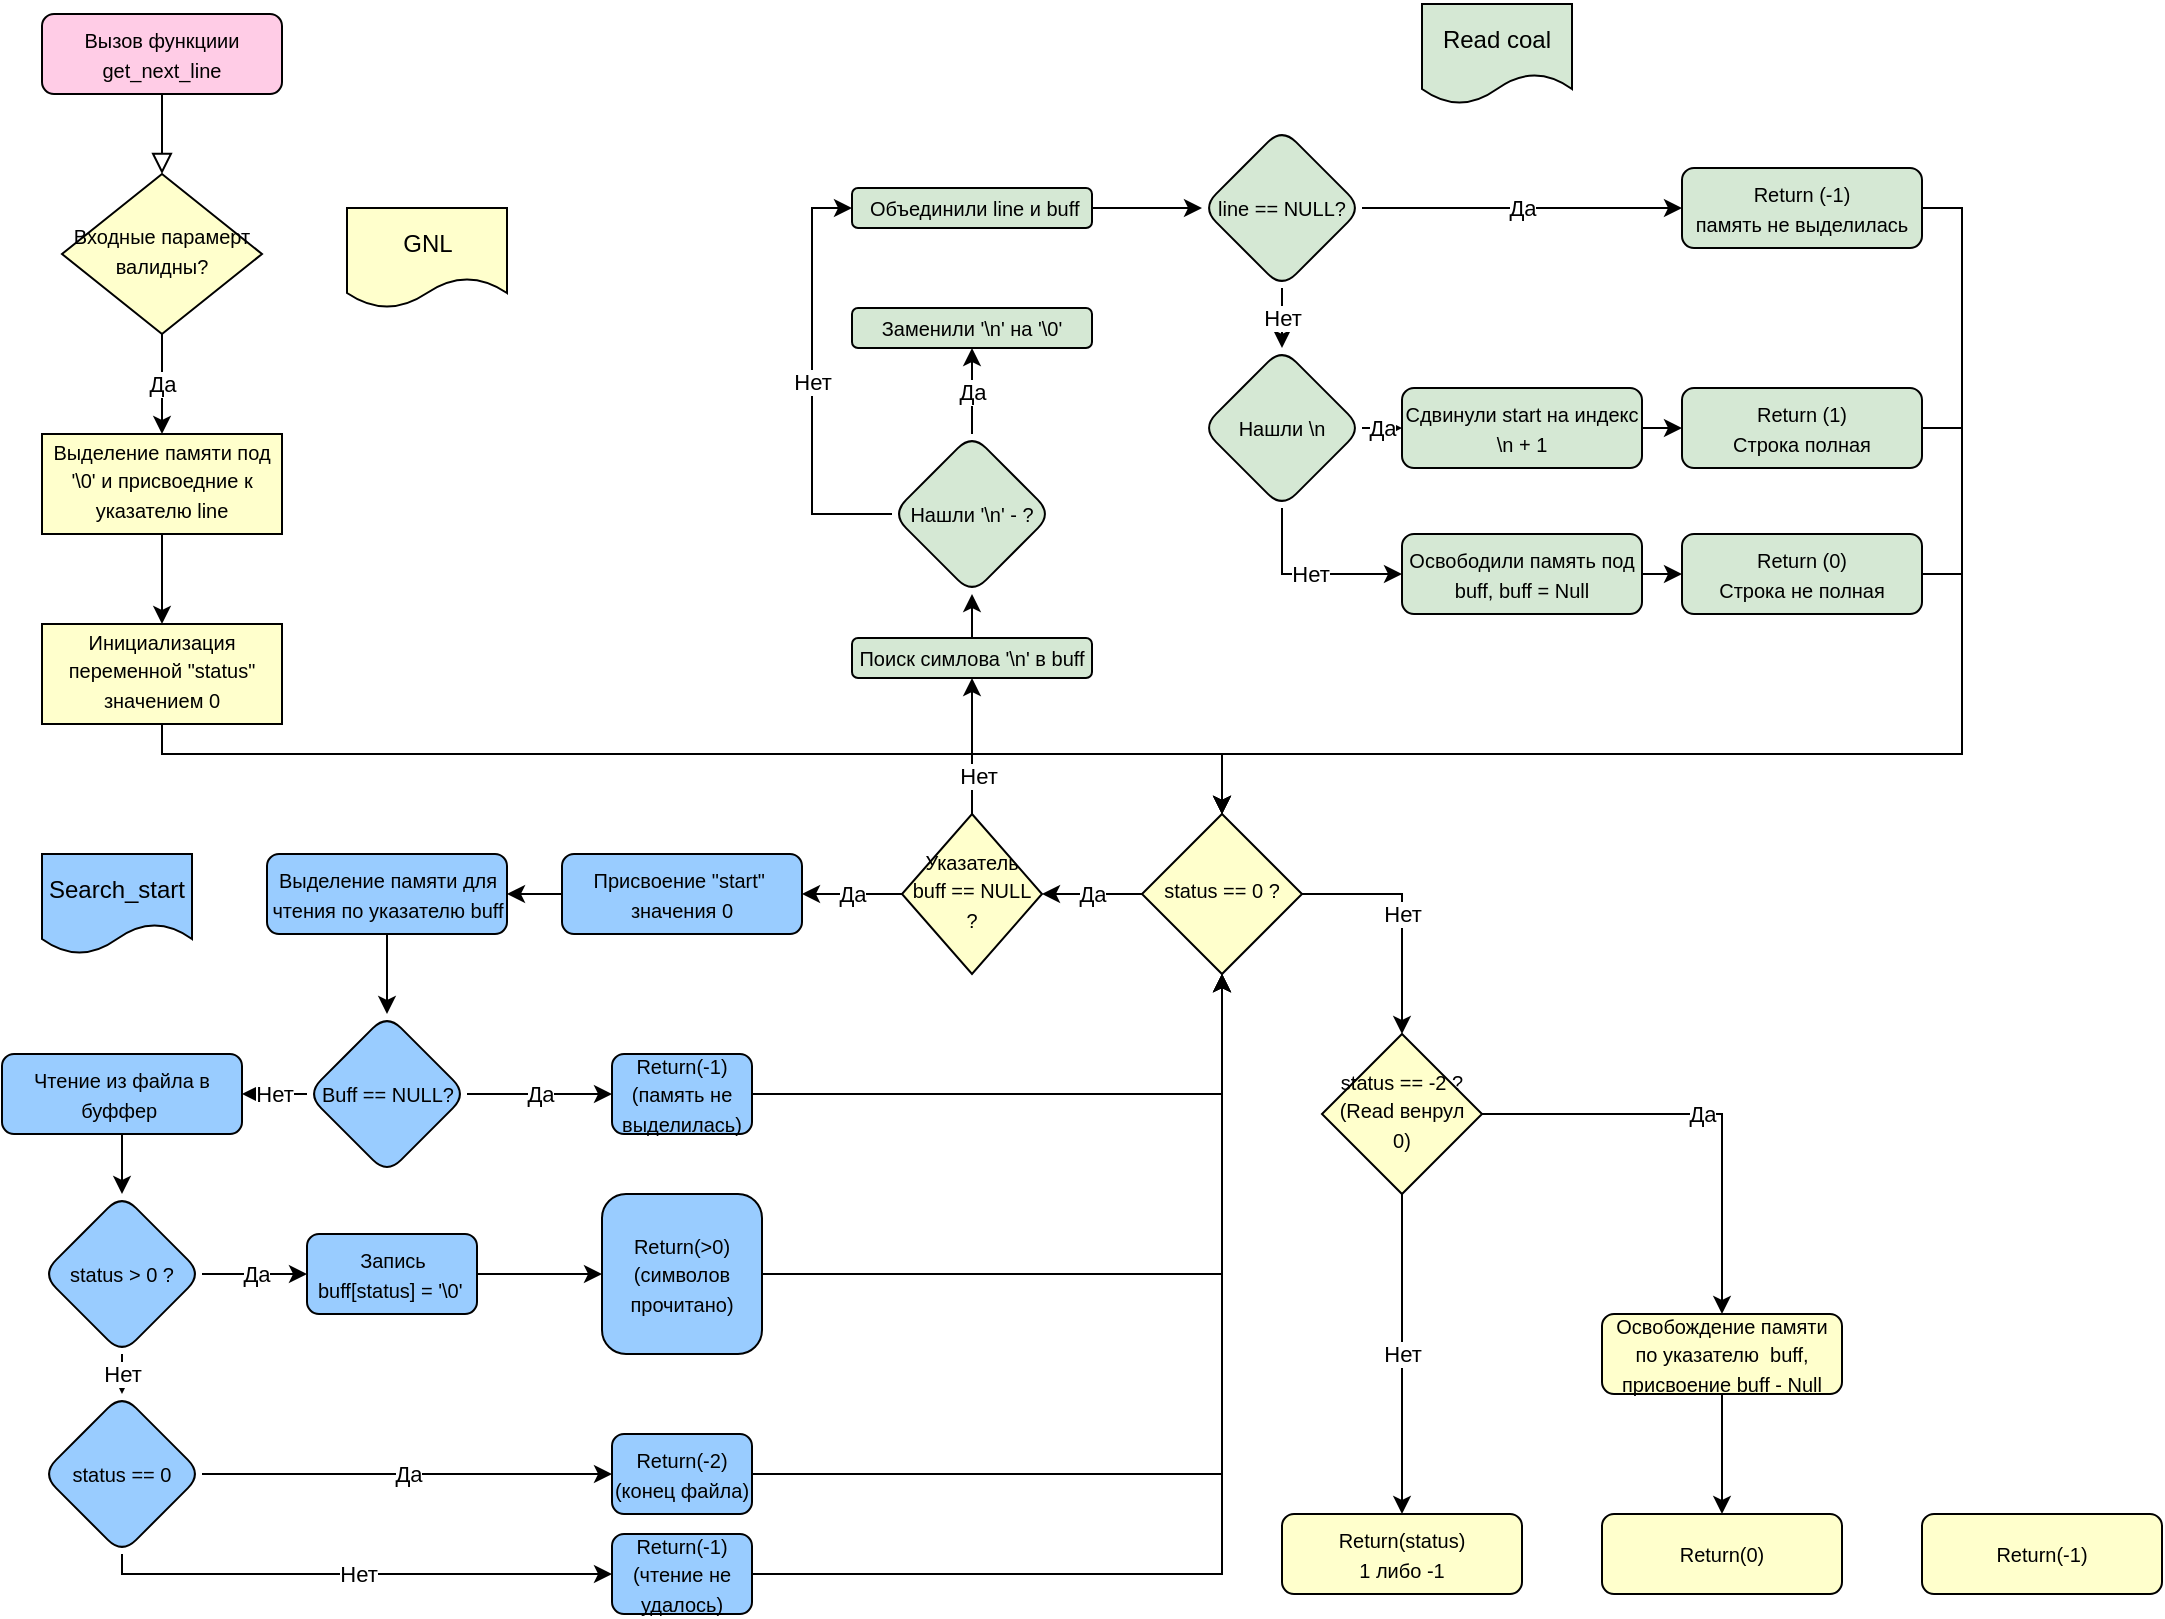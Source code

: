 <mxfile version="13.5.4" type="github">
  <diagram id="C5RBs43oDa-KdzZeNtuy" name="Page-1">
    <mxGraphModel dx="1885" dy="1764" grid="1" gridSize="10" guides="1" tooltips="1" connect="1" arrows="1" fold="1" page="1" pageScale="1" pageWidth="1169" pageHeight="827" math="0" shadow="0">
      <root>
        <mxCell id="WIyWlLk6GJQsqaUBKTNV-0" />
        <mxCell id="WIyWlLk6GJQsqaUBKTNV-1" parent="WIyWlLk6GJQsqaUBKTNV-0" />
        <mxCell id="WIyWlLk6GJQsqaUBKTNV-2" value="" style="rounded=0;html=1;jettySize=auto;orthogonalLoop=1;fontSize=11;endArrow=block;endFill=0;endSize=8;strokeWidth=1;shadow=0;labelBackgroundColor=none;edgeStyle=orthogonalEdgeStyle;" parent="WIyWlLk6GJQsqaUBKTNV-1" source="WIyWlLk6GJQsqaUBKTNV-3" target="WIyWlLk6GJQsqaUBKTNV-6" edge="1">
          <mxGeometry relative="1" as="geometry" />
        </mxCell>
        <mxCell id="WIyWlLk6GJQsqaUBKTNV-3" value="&lt;p&gt;&lt;font style=&quot;font-size: 10px&quot;&gt;Вызов функциии get_next_line&lt;/font&gt;&lt;/p&gt;" style="rounded=1;whiteSpace=wrap;html=1;fontSize=12;glass=0;strokeWidth=1;shadow=0;fillColor=#FFCCE6;" parent="WIyWlLk6GJQsqaUBKTNV-1" vertex="1">
          <mxGeometry x="80" y="-810" width="120" height="40" as="geometry" />
        </mxCell>
        <mxCell id="JRrfS-yPoG9nIiZqx5cY-15" value="Да" style="edgeStyle=orthogonalEdgeStyle;rounded=0;orthogonalLoop=1;jettySize=auto;html=1;exitX=0.5;exitY=1;exitDx=0;exitDy=0;entryX=0.5;entryY=0;entryDx=0;entryDy=0;fillColor=#FFFFCC;" parent="WIyWlLk6GJQsqaUBKTNV-1" source="WIyWlLk6GJQsqaUBKTNV-6" target="JRrfS-yPoG9nIiZqx5cY-0" edge="1">
          <mxGeometry relative="1" as="geometry" />
        </mxCell>
        <mxCell id="WIyWlLk6GJQsqaUBKTNV-6" value="&lt;font style=&quot;font-size: 10px&quot;&gt;Входные парамерт валидны?&lt;/font&gt;" style="rhombus;whiteSpace=wrap;html=1;shadow=0;fontFamily=Helvetica;fontSize=12;align=center;strokeWidth=1;spacing=6;spacingTop=-4;fillColor=#FFFFCC;" parent="WIyWlLk6GJQsqaUBKTNV-1" vertex="1">
          <mxGeometry x="90" y="-730" width="100" height="80" as="geometry" />
        </mxCell>
        <mxCell id="WIyWlLk6GJQsqaUBKTNV-7" value="&lt;font style=&quot;font-size: 10px&quot;&gt;Return(-1)&lt;/font&gt;" style="rounded=1;whiteSpace=wrap;html=1;fontSize=12;glass=0;strokeWidth=1;shadow=0;fillColor=#FFFFCC;" parent="WIyWlLk6GJQsqaUBKTNV-1" vertex="1">
          <mxGeometry x="1020" y="-60" width="120" height="40" as="geometry" />
        </mxCell>
        <mxCell id="JRrfS-yPoG9nIiZqx5cY-9" value="" style="edgeStyle=orthogonalEdgeStyle;rounded=0;orthogonalLoop=1;jettySize=auto;html=1;fillColor=#FFFFCC;" parent="WIyWlLk6GJQsqaUBKTNV-1" source="JRrfS-yPoG9nIiZqx5cY-0" target="JRrfS-yPoG9nIiZqx5cY-8" edge="1">
          <mxGeometry relative="1" as="geometry" />
        </mxCell>
        <mxCell id="JRrfS-yPoG9nIiZqx5cY-0" value="&lt;font style=&quot;font-size: 10px&quot;&gt;Выделение памяти под &#39;\0&#39; и присвоедние к указателю line&lt;/font&gt;" style="whiteSpace=wrap;html=1;shadow=0;strokeWidth=1;spacing=6;spacingTop=-4;fillColor=#FFFFCC;" parent="WIyWlLk6GJQsqaUBKTNV-1" vertex="1">
          <mxGeometry x="80" y="-600" width="120" height="50" as="geometry" />
        </mxCell>
        <mxCell id="JRrfS-yPoG9nIiZqx5cY-19" value="Нет" style="edgeStyle=orthogonalEdgeStyle;rounded=0;orthogonalLoop=1;jettySize=auto;html=1;entryX=0.5;entryY=0;entryDx=0;entryDy=0;" parent="WIyWlLk6GJQsqaUBKTNV-1" source="JRrfS-yPoG9nIiZqx5cY-5" target="JRrfS-yPoG9nIiZqx5cY-18" edge="1">
          <mxGeometry relative="1" as="geometry" />
        </mxCell>
        <mxCell id="APc1HOjJ6p6l4onspKUv-2" value="Да" style="edgeStyle=orthogonalEdgeStyle;rounded=0;orthogonalLoop=1;jettySize=auto;html=1;entryX=1;entryY=0.5;entryDx=0;entryDy=0;exitX=0;exitY=0.5;exitDx=0;exitDy=0;" edge="1" parent="WIyWlLk6GJQsqaUBKTNV-1" source="JRrfS-yPoG9nIiZqx5cY-5" target="JRrfS-yPoG9nIiZqx5cY-12">
          <mxGeometry relative="1" as="geometry" />
        </mxCell>
        <mxCell id="JRrfS-yPoG9nIiZqx5cY-5" value="&lt;font style=&quot;font-size: 10px&quot;&gt;status == 0 ?&lt;/font&gt;" style="rhombus;whiteSpace=wrap;html=1;shadow=0;strokeWidth=1;spacing=6;spacingTop=-4;fillColor=#FFFFCC;" parent="WIyWlLk6GJQsqaUBKTNV-1" vertex="1">
          <mxGeometry x="630" y="-410" width="80" height="80" as="geometry" />
        </mxCell>
        <mxCell id="JRrfS-yPoG9nIiZqx5cY-10" style="edgeStyle=orthogonalEdgeStyle;rounded=0;orthogonalLoop=1;jettySize=auto;html=1;exitX=0.5;exitY=1;exitDx=0;exitDy=0;entryX=0.5;entryY=0;entryDx=0;entryDy=0;" parent="WIyWlLk6GJQsqaUBKTNV-1" source="JRrfS-yPoG9nIiZqx5cY-8" target="JRrfS-yPoG9nIiZqx5cY-5" edge="1">
          <mxGeometry relative="1" as="geometry">
            <Array as="points">
              <mxPoint x="140" y="-440" />
              <mxPoint x="670" y="-440" />
            </Array>
          </mxGeometry>
        </mxCell>
        <mxCell id="JRrfS-yPoG9nIiZqx5cY-8" value="&lt;font style=&quot;font-size: 10px&quot;&gt;Инициализация переменной &quot;status&quot; &lt;br&gt;значением 0&lt;/font&gt;" style="whiteSpace=wrap;html=1;shadow=0;strokeWidth=1;spacing=6;spacingTop=-4;fillColor=#FFFFCC;" parent="WIyWlLk6GJQsqaUBKTNV-1" vertex="1">
          <mxGeometry x="80" y="-505" width="120" height="50" as="geometry" />
        </mxCell>
        <mxCell id="APc1HOjJ6p6l4onspKUv-3" value="Да" style="edgeStyle=orthogonalEdgeStyle;rounded=0;orthogonalLoop=1;jettySize=auto;html=1;exitX=0;exitY=0.5;exitDx=0;exitDy=0;entryX=1;entryY=0.5;entryDx=0;entryDy=0;" edge="1" parent="WIyWlLk6GJQsqaUBKTNV-1" source="JRrfS-yPoG9nIiZqx5cY-12" target="JRrfS-yPoG9nIiZqx5cY-27">
          <mxGeometry relative="1" as="geometry" />
        </mxCell>
        <mxCell id="JRrfS-yPoG9nIiZqx5cY-12" value="&lt;font style=&quot;font-size: 10px&quot;&gt;Указатель buff == NULL ?&lt;/font&gt;" style="rhombus;whiteSpace=wrap;html=1;shadow=0;strokeWidth=1;spacing=6;spacingTop=-4;fillColor=#FFFFCC;" parent="WIyWlLk6GJQsqaUBKTNV-1" vertex="1">
          <mxGeometry x="510" y="-410" width="70" height="80" as="geometry" />
        </mxCell>
        <mxCell id="JRrfS-yPoG9nIiZqx5cY-21" value="Нет" style="edgeStyle=orthogonalEdgeStyle;rounded=0;orthogonalLoop=1;jettySize=auto;html=1;exitX=0.5;exitY=1;exitDx=0;exitDy=0;entryX=0.5;entryY=0;entryDx=0;entryDy=0;" parent="WIyWlLk6GJQsqaUBKTNV-1" source="JRrfS-yPoG9nIiZqx5cY-18" edge="1" target="JRrfS-yPoG9nIiZqx5cY-22">
          <mxGeometry relative="1" as="geometry">
            <mxPoint x="620" y="-120" as="targetPoint" />
          </mxGeometry>
        </mxCell>
        <mxCell id="JRrfS-yPoG9nIiZqx5cY-23" value="Да" style="edgeStyle=orthogonalEdgeStyle;rounded=0;orthogonalLoop=1;jettySize=auto;html=1;entryX=0.5;entryY=0;entryDx=0;entryDy=0;exitX=1;exitY=0.5;exitDx=0;exitDy=0;" parent="WIyWlLk6GJQsqaUBKTNV-1" source="JRrfS-yPoG9nIiZqx5cY-18" target="JRrfS-yPoG9nIiZqx5cY-25" edge="1">
          <mxGeometry relative="1" as="geometry">
            <mxPoint x="340" y="30" as="targetPoint" />
            <mxPoint x="820" y="-300" as="sourcePoint" />
          </mxGeometry>
        </mxCell>
        <mxCell id="JRrfS-yPoG9nIiZqx5cY-18" value="&lt;font style=&quot;font-size: 10px&quot;&gt;status == -2 ?&lt;br&gt;(Read венрул 0)&lt;br&gt;&lt;/font&gt;" style="rhombus;whiteSpace=wrap;html=1;shadow=0;strokeWidth=1;spacing=6;spacingTop=-4;fillColor=#FFFFCC;" parent="WIyWlLk6GJQsqaUBKTNV-1" vertex="1">
          <mxGeometry x="720" y="-300" width="80" height="80" as="geometry" />
        </mxCell>
        <mxCell id="JRrfS-yPoG9nIiZqx5cY-22" value="&lt;font style=&quot;font-size: 10px&quot;&gt;Return(status)&lt;br&gt;1 либо -1&lt;br&gt;&lt;/font&gt;" style="rounded=1;whiteSpace=wrap;html=1;fontSize=12;glass=0;strokeWidth=1;shadow=0;fillColor=#FFFFCC;" parent="WIyWlLk6GJQsqaUBKTNV-1" vertex="1">
          <mxGeometry x="700" y="-60" width="120" height="40" as="geometry" />
        </mxCell>
        <mxCell id="JRrfS-yPoG9nIiZqx5cY-24" value="&lt;font style=&quot;font-size: 10px&quot;&gt;Return(0)&lt;/font&gt;" style="rounded=1;whiteSpace=wrap;html=1;fontSize=12;glass=0;strokeWidth=1;shadow=0;fillColor=#FFFFCC;" parent="WIyWlLk6GJQsqaUBKTNV-1" vertex="1">
          <mxGeometry x="860" y="-60" width="120" height="40" as="geometry" />
        </mxCell>
        <mxCell id="JRrfS-yPoG9nIiZqx5cY-26" style="edgeStyle=orthogonalEdgeStyle;rounded=0;orthogonalLoop=1;jettySize=auto;html=1;exitX=0.5;exitY=1;exitDx=0;exitDy=0;" parent="WIyWlLk6GJQsqaUBKTNV-1" source="JRrfS-yPoG9nIiZqx5cY-25" target="JRrfS-yPoG9nIiZqx5cY-24" edge="1">
          <mxGeometry relative="1" as="geometry" />
        </mxCell>
        <mxCell id="JRrfS-yPoG9nIiZqx5cY-25" value="&lt;span style=&quot;font-size: 10px&quot;&gt;Освобождение памяти по указателю&amp;nbsp; buff, присвоение buff - Null&lt;/span&gt;" style="rounded=1;whiteSpace=wrap;html=1;fontSize=12;glass=0;strokeWidth=1;shadow=0;fillColor=#FFFFCC;" parent="WIyWlLk6GJQsqaUBKTNV-1" vertex="1">
          <mxGeometry x="860" y="-160" width="120" height="40" as="geometry" />
        </mxCell>
        <mxCell id="APc1HOjJ6p6l4onspKUv-5" style="edgeStyle=orthogonalEdgeStyle;rounded=0;orthogonalLoop=1;jettySize=auto;html=1;exitX=0;exitY=0.5;exitDx=0;exitDy=0;fillColor=#99CCFF;" edge="1" parent="WIyWlLk6GJQsqaUBKTNV-1" source="JRrfS-yPoG9nIiZqx5cY-27" target="JRrfS-yPoG9nIiZqx5cY-28">
          <mxGeometry relative="1" as="geometry" />
        </mxCell>
        <mxCell id="JRrfS-yPoG9nIiZqx5cY-27" value="&lt;span style=&quot;font-size: 10px&quot;&gt;Присвоение &quot;start&quot;&amp;nbsp;&lt;/span&gt;&lt;br style=&quot;font-size: 10px&quot;&gt;&lt;span style=&quot;font-size: 10px&quot;&gt;значения 0&lt;/span&gt;" style="rounded=1;whiteSpace=wrap;html=1;fontSize=12;glass=0;strokeWidth=1;shadow=0;fillColor=#99CCFF;" parent="WIyWlLk6GJQsqaUBKTNV-1" vertex="1">
          <mxGeometry x="340" y="-390" width="120" height="40" as="geometry" />
        </mxCell>
        <mxCell id="JRrfS-yPoG9nIiZqx5cY-32" value="" style="edgeStyle=orthogonalEdgeStyle;rounded=0;orthogonalLoop=1;jettySize=auto;html=1;fillColor=#99CCFF;" parent="WIyWlLk6GJQsqaUBKTNV-1" source="JRrfS-yPoG9nIiZqx5cY-28" target="JRrfS-yPoG9nIiZqx5cY-31" edge="1">
          <mxGeometry relative="1" as="geometry" />
        </mxCell>
        <mxCell id="JRrfS-yPoG9nIiZqx5cY-28" value="&lt;span style=&quot;font-size: 10px&quot;&gt;Выделение памяти для чтения по указателю buff&lt;/span&gt;" style="rounded=1;whiteSpace=wrap;html=1;fontSize=12;glass=0;strokeWidth=1;shadow=0;fillColor=#99CCFF;" parent="WIyWlLk6GJQsqaUBKTNV-1" vertex="1">
          <mxGeometry x="192.5" y="-390" width="120" height="40" as="geometry" />
        </mxCell>
        <mxCell id="JRrfS-yPoG9nIiZqx5cY-34" value="Да" style="edgeStyle=orthogonalEdgeStyle;rounded=0;orthogonalLoop=1;jettySize=auto;html=1;exitX=1;exitY=0.5;exitDx=0;exitDy=0;entryX=0;entryY=0.5;entryDx=0;entryDy=0;fillColor=#99CCFF;" parent="WIyWlLk6GJQsqaUBKTNV-1" source="JRrfS-yPoG9nIiZqx5cY-31" target="JRrfS-yPoG9nIiZqx5cY-35" edge="1">
          <mxGeometry relative="1" as="geometry">
            <mxPoint x="335" y="50" as="targetPoint" />
          </mxGeometry>
        </mxCell>
        <mxCell id="JRrfS-yPoG9nIiZqx5cY-38" value="Нет" style="edgeStyle=orthogonalEdgeStyle;rounded=0;orthogonalLoop=1;jettySize=auto;html=1;exitX=0;exitY=0.5;exitDx=0;exitDy=0;entryX=1;entryY=0.5;entryDx=0;entryDy=0;fillColor=#99CCFF;" parent="WIyWlLk6GJQsqaUBKTNV-1" source="JRrfS-yPoG9nIiZqx5cY-31" target="JRrfS-yPoG9nIiZqx5cY-39" edge="1">
          <mxGeometry relative="1" as="geometry">
            <mxPoint x="160" y="230" as="targetPoint" />
            <Array as="points" />
          </mxGeometry>
        </mxCell>
        <mxCell id="JRrfS-yPoG9nIiZqx5cY-31" value="&lt;font style=&quot;font-size: 10px&quot;&gt;Buff == NULL?&lt;/font&gt;" style="rhombus;whiteSpace=wrap;html=1;rounded=1;shadow=0;strokeWidth=1;glass=0;fillColor=#99CCFF;" parent="WIyWlLk6GJQsqaUBKTNV-1" vertex="1">
          <mxGeometry x="212.5" y="-310" width="80" height="80" as="geometry" />
        </mxCell>
        <mxCell id="APc1HOjJ6p6l4onspKUv-11" style="edgeStyle=orthogonalEdgeStyle;rounded=0;orthogonalLoop=1;jettySize=auto;html=1;exitX=1;exitY=0.5;exitDx=0;exitDy=0;" edge="1" parent="WIyWlLk6GJQsqaUBKTNV-1" source="JRrfS-yPoG9nIiZqx5cY-35" target="JRrfS-yPoG9nIiZqx5cY-5">
          <mxGeometry relative="1" as="geometry" />
        </mxCell>
        <mxCell id="JRrfS-yPoG9nIiZqx5cY-35" value="&lt;font style=&quot;font-size: 10px&quot;&gt;Return(-1)&lt;br&gt;(память не выделилась)&lt;br&gt;&lt;/font&gt;" style="rounded=1;whiteSpace=wrap;html=1;fontSize=12;glass=0;strokeWidth=1;shadow=0;fillColor=#99CCFF;" parent="WIyWlLk6GJQsqaUBKTNV-1" vertex="1">
          <mxGeometry x="365" y="-290" width="70" height="40" as="geometry" />
        </mxCell>
        <mxCell id="JRrfS-yPoG9nIiZqx5cY-41" style="edgeStyle=orthogonalEdgeStyle;rounded=0;orthogonalLoop=1;jettySize=auto;html=1;exitX=0.5;exitY=1;exitDx=0;exitDy=0;entryX=0.5;entryY=0;entryDx=0;entryDy=0;fillColor=#99CCFF;" parent="WIyWlLk6GJQsqaUBKTNV-1" source="JRrfS-yPoG9nIiZqx5cY-39" target="JRrfS-yPoG9nIiZqx5cY-40" edge="1">
          <mxGeometry relative="1" as="geometry" />
        </mxCell>
        <mxCell id="JRrfS-yPoG9nIiZqx5cY-39" value="&lt;span style=&quot;font-size: 10px&quot;&gt;Чтение из файла в буффер&amp;nbsp;&lt;/span&gt;" style="rounded=1;whiteSpace=wrap;html=1;fontSize=12;glass=0;strokeWidth=1;shadow=0;fillColor=#99CCFF;" parent="WIyWlLk6GJQsqaUBKTNV-1" vertex="1">
          <mxGeometry x="60" y="-290" width="120" height="40" as="geometry" />
        </mxCell>
        <mxCell id="JRrfS-yPoG9nIiZqx5cY-42" value="Нет" style="edgeStyle=orthogonalEdgeStyle;rounded=0;orthogonalLoop=1;jettySize=auto;html=1;exitX=0.5;exitY=1;exitDx=0;exitDy=0;entryX=0.5;entryY=0;entryDx=0;entryDy=0;fillColor=#99CCFF;" parent="WIyWlLk6GJQsqaUBKTNV-1" source="JRrfS-yPoG9nIiZqx5cY-40" target="JRrfS-yPoG9nIiZqx5cY-44" edge="1">
          <mxGeometry relative="1" as="geometry">
            <mxPoint x="230" y="-170" as="targetPoint" />
          </mxGeometry>
        </mxCell>
        <mxCell id="JRrfS-yPoG9nIiZqx5cY-55" value="Да" style="edgeStyle=orthogonalEdgeStyle;rounded=0;orthogonalLoop=1;jettySize=auto;html=1;exitX=1;exitY=0.5;exitDx=0;exitDy=0;entryX=0;entryY=0.5;entryDx=0;entryDy=0;fillColor=#99CCFF;" parent="WIyWlLk6GJQsqaUBKTNV-1" source="JRrfS-yPoG9nIiZqx5cY-40" target="JRrfS-yPoG9nIiZqx5cY-56" edge="1">
          <mxGeometry relative="1" as="geometry">
            <mxPoint x="130" y="-40" as="targetPoint" />
          </mxGeometry>
        </mxCell>
        <mxCell id="JRrfS-yPoG9nIiZqx5cY-40" value="&lt;font style=&quot;font-size: 10px&quot;&gt;status &amp;gt; 0 ?&lt;/font&gt;" style="rhombus;whiteSpace=wrap;html=1;rounded=1;shadow=0;strokeWidth=1;glass=0;fillColor=#99CCFF;" parent="WIyWlLk6GJQsqaUBKTNV-1" vertex="1">
          <mxGeometry x="80" y="-220" width="80" height="80" as="geometry" />
        </mxCell>
        <mxCell id="APc1HOjJ6p6l4onspKUv-8" style="edgeStyle=orthogonalEdgeStyle;rounded=0;orthogonalLoop=1;jettySize=auto;html=1;entryX=0.5;entryY=1;entryDx=0;entryDy=0;" edge="1" parent="WIyWlLk6GJQsqaUBKTNV-1" source="JRrfS-yPoG9nIiZqx5cY-43" target="JRrfS-yPoG9nIiZqx5cY-5">
          <mxGeometry relative="1" as="geometry" />
        </mxCell>
        <mxCell id="JRrfS-yPoG9nIiZqx5cY-43" value="&lt;font style=&quot;font-size: 10px&quot;&gt;Return(-1)&lt;br&gt;(чтение не удалось)&lt;br&gt;&lt;/font&gt;" style="rounded=1;whiteSpace=wrap;html=1;fontSize=12;glass=0;strokeWidth=1;shadow=0;fillColor=#99CCFF;" parent="WIyWlLk6GJQsqaUBKTNV-1" vertex="1">
          <mxGeometry x="365" y="-50" width="70" height="40" as="geometry" />
        </mxCell>
        <mxCell id="JRrfS-yPoG9nIiZqx5cY-46" value="Да" style="edgeStyle=orthogonalEdgeStyle;rounded=0;orthogonalLoop=1;jettySize=auto;html=1;exitX=1;exitY=0.5;exitDx=0;exitDy=0;entryX=0;entryY=0.5;entryDx=0;entryDy=0;fillColor=#99CCFF;" parent="WIyWlLk6GJQsqaUBKTNV-1" source="JRrfS-yPoG9nIiZqx5cY-44" target="JRrfS-yPoG9nIiZqx5cY-47" edge="1">
          <mxGeometry relative="1" as="geometry">
            <mxPoint x="280" y="110" as="targetPoint" />
            <Array as="points">
              <mxPoint x="360" y="-80" />
            </Array>
          </mxGeometry>
        </mxCell>
        <mxCell id="JRrfS-yPoG9nIiZqx5cY-59" value="Нет" style="edgeStyle=orthogonalEdgeStyle;rounded=0;orthogonalLoop=1;jettySize=auto;html=1;exitX=0.5;exitY=1;exitDx=0;exitDy=0;entryX=0;entryY=0.5;entryDx=0;entryDy=0;fillColor=#99CCFF;" parent="WIyWlLk6GJQsqaUBKTNV-1" source="JRrfS-yPoG9nIiZqx5cY-44" target="JRrfS-yPoG9nIiZqx5cY-43" edge="1">
          <mxGeometry relative="1" as="geometry">
            <Array as="points">
              <mxPoint x="120" y="-30" />
            </Array>
          </mxGeometry>
        </mxCell>
        <mxCell id="JRrfS-yPoG9nIiZqx5cY-44" value="&lt;font style=&quot;font-size: 10px&quot;&gt;status == 0&lt;/font&gt;" style="rhombus;whiteSpace=wrap;html=1;rounded=1;shadow=0;strokeWidth=1;glass=0;fillColor=#99CCFF;" parent="WIyWlLk6GJQsqaUBKTNV-1" vertex="1">
          <mxGeometry x="80" y="-120" width="80" height="80" as="geometry" />
        </mxCell>
        <mxCell id="APc1HOjJ6p6l4onspKUv-9" style="edgeStyle=orthogonalEdgeStyle;rounded=0;orthogonalLoop=1;jettySize=auto;html=1;exitX=1;exitY=0.5;exitDx=0;exitDy=0;" edge="1" parent="WIyWlLk6GJQsqaUBKTNV-1" source="JRrfS-yPoG9nIiZqx5cY-47" target="JRrfS-yPoG9nIiZqx5cY-5">
          <mxGeometry relative="1" as="geometry" />
        </mxCell>
        <mxCell id="JRrfS-yPoG9nIiZqx5cY-47" value="&lt;font style=&quot;font-size: 10px&quot;&gt;Return(-2)&lt;br&gt;(конец файла)&lt;br&gt;&lt;/font&gt;" style="rounded=1;whiteSpace=wrap;html=1;fontSize=12;glass=0;strokeWidth=1;shadow=0;fillColor=#99CCFF;" parent="WIyWlLk6GJQsqaUBKTNV-1" vertex="1">
          <mxGeometry x="365" y="-100" width="70" height="40" as="geometry" />
        </mxCell>
        <mxCell id="APc1HOjJ6p6l4onspKUv-7" style="edgeStyle=orthogonalEdgeStyle;rounded=0;orthogonalLoop=1;jettySize=auto;html=1;entryX=0;entryY=0.5;entryDx=0;entryDy=0;fillColor=#99CCFF;" edge="1" parent="WIyWlLk6GJQsqaUBKTNV-1" source="JRrfS-yPoG9nIiZqx5cY-56" target="JRrfS-yPoG9nIiZqx5cY-57">
          <mxGeometry relative="1" as="geometry" />
        </mxCell>
        <mxCell id="JRrfS-yPoG9nIiZqx5cY-56" value="&lt;span style=&quot;font-size: 10px&quot;&gt;Запись &lt;br&gt;buff[status] = &#39;\0&#39;&amp;nbsp;&lt;/span&gt;" style="rounded=1;whiteSpace=wrap;html=1;fontSize=12;glass=0;strokeWidth=1;shadow=0;fillColor=#99CCFF;" parent="WIyWlLk6GJQsqaUBKTNV-1" vertex="1">
          <mxGeometry x="212.5" y="-200" width="85" height="40" as="geometry" />
        </mxCell>
        <mxCell id="APc1HOjJ6p6l4onspKUv-10" style="edgeStyle=orthogonalEdgeStyle;rounded=0;orthogonalLoop=1;jettySize=auto;html=1;exitX=1;exitY=0.5;exitDx=0;exitDy=0;entryX=0.5;entryY=1;entryDx=0;entryDy=0;" edge="1" parent="WIyWlLk6GJQsqaUBKTNV-1" source="JRrfS-yPoG9nIiZqx5cY-57" target="JRrfS-yPoG9nIiZqx5cY-5">
          <mxGeometry relative="1" as="geometry" />
        </mxCell>
        <mxCell id="JRrfS-yPoG9nIiZqx5cY-57" value="&lt;font style=&quot;font-size: 10px&quot;&gt;Return(&amp;gt;0)&lt;br&gt;(символов прочитано)&lt;br&gt;&lt;/font&gt;" style="rounded=1;whiteSpace=wrap;html=1;fontSize=12;glass=0;strokeWidth=1;shadow=0;fillColor=#99CCFF;" parent="WIyWlLk6GJQsqaUBKTNV-1" vertex="1">
          <mxGeometry x="360" y="-220" width="80" height="80" as="geometry" />
        </mxCell>
        <mxCell id="APc1HOjJ6p6l4onspKUv-14" style="edgeStyle=orthogonalEdgeStyle;rounded=0;orthogonalLoop=1;jettySize=auto;html=1;exitX=0.5;exitY=0;exitDx=0;exitDy=0;entryX=0.5;entryY=1;entryDx=0;entryDy=0;fillColor=#D5E8D4;" edge="1" parent="WIyWlLk6GJQsqaUBKTNV-1" source="JRrfS-yPoG9nIiZqx5cY-66" target="JRrfS-yPoG9nIiZqx5cY-68">
          <mxGeometry relative="1" as="geometry" />
        </mxCell>
        <mxCell id="JRrfS-yPoG9nIiZqx5cY-66" value="&lt;span style=&quot;font-size: 10px&quot;&gt;Поиск симлова &#39;\n&#39; в buff&lt;/span&gt;" style="rounded=1;whiteSpace=wrap;html=1;fontSize=12;glass=0;strokeWidth=1;shadow=0;fillColor=#D5E8D4;" parent="WIyWlLk6GJQsqaUBKTNV-1" vertex="1">
          <mxGeometry x="485" y="-498" width="120" height="20" as="geometry" />
        </mxCell>
        <mxCell id="JRrfS-yPoG9nIiZqx5cY-74" style="edgeStyle=orthogonalEdgeStyle;rounded=0;orthogonalLoop=1;jettySize=auto;html=1;entryX=0.5;entryY=1;entryDx=0;entryDy=0;exitX=0.5;exitY=0;exitDx=0;exitDy=0;" parent="WIyWlLk6GJQsqaUBKTNV-1" source="JRrfS-yPoG9nIiZqx5cY-12" target="JRrfS-yPoG9nIiZqx5cY-66" edge="1">
          <mxGeometry relative="1" as="geometry">
            <mxPoint x="630" y="-460" as="sourcePoint" />
          </mxGeometry>
        </mxCell>
        <mxCell id="JRrfS-yPoG9nIiZqx5cY-75" value="Нет" style="edgeLabel;html=1;align=center;verticalAlign=middle;resizable=0;points=[];fillColor=#D5E8D4;" parent="JRrfS-yPoG9nIiZqx5cY-74" vertex="1" connectable="0">
          <mxGeometry x="-0.444" y="-3" relative="1" as="geometry">
            <mxPoint as="offset" />
          </mxGeometry>
        </mxCell>
        <mxCell id="APc1HOjJ6p6l4onspKUv-26" value="Да" style="edgeStyle=orthogonalEdgeStyle;rounded=0;orthogonalLoop=1;jettySize=auto;html=1;exitX=0.5;exitY=0;exitDx=0;exitDy=0;fillColor=#D5E8D4;" edge="1" parent="WIyWlLk6GJQsqaUBKTNV-1" source="JRrfS-yPoG9nIiZqx5cY-68" target="JRrfS-yPoG9nIiZqx5cY-71">
          <mxGeometry relative="1" as="geometry" />
        </mxCell>
        <mxCell id="APc1HOjJ6p6l4onspKUv-27" value="Нет" style="edgeStyle=orthogonalEdgeStyle;rounded=0;orthogonalLoop=1;jettySize=auto;html=1;exitX=0;exitY=0.5;exitDx=0;exitDy=0;entryX=0;entryY=0.5;entryDx=0;entryDy=0;fillColor=#D5E8D4;" edge="1" parent="WIyWlLk6GJQsqaUBKTNV-1" source="JRrfS-yPoG9nIiZqx5cY-68" target="JRrfS-yPoG9nIiZqx5cY-72">
          <mxGeometry relative="1" as="geometry" />
        </mxCell>
        <mxCell id="JRrfS-yPoG9nIiZqx5cY-68" value="&lt;font style=&quot;font-size: 10px&quot;&gt;Нашли &#39;\n&#39; - ?&lt;br&gt;&lt;/font&gt;" style="rhombus;whiteSpace=wrap;html=1;rounded=1;shadow=0;strokeWidth=1;glass=0;fillColor=#D5E8D4;" parent="WIyWlLk6GJQsqaUBKTNV-1" vertex="1">
          <mxGeometry x="505" y="-600" width="80" height="80" as="geometry" />
        </mxCell>
        <mxCell id="JRrfS-yPoG9nIiZqx5cY-71" value="&lt;span style=&quot;font-size: 10px&quot;&gt;Заменили &#39;\n&#39; на &#39;\0&#39;&lt;/span&gt;" style="rounded=1;whiteSpace=wrap;html=1;fontSize=12;glass=0;strokeWidth=1;shadow=0;fillColor=#D5E8D4;" parent="WIyWlLk6GJQsqaUBKTNV-1" vertex="1">
          <mxGeometry x="485" y="-663" width="120" height="20" as="geometry" />
        </mxCell>
        <mxCell id="APc1HOjJ6p6l4onspKUv-28" style="edgeStyle=orthogonalEdgeStyle;rounded=0;orthogonalLoop=1;jettySize=auto;html=1;exitX=1;exitY=0.5;exitDx=0;exitDy=0;entryX=0;entryY=0.5;entryDx=0;entryDy=0;fillColor=#D5E8D4;" edge="1" parent="WIyWlLk6GJQsqaUBKTNV-1" source="JRrfS-yPoG9nIiZqx5cY-72" target="JRrfS-yPoG9nIiZqx5cY-77">
          <mxGeometry relative="1" as="geometry" />
        </mxCell>
        <mxCell id="JRrfS-yPoG9nIiZqx5cY-72" value="&lt;span style=&quot;font-size: 10px&quot;&gt;&amp;nbsp;Объединили line и buff&lt;/span&gt;" style="rounded=1;whiteSpace=wrap;html=1;fontSize=12;glass=0;strokeWidth=1;shadow=0;fillColor=#D5E8D4;" parent="WIyWlLk6GJQsqaUBKTNV-1" vertex="1">
          <mxGeometry x="485" y="-723" width="120" height="20" as="geometry" />
        </mxCell>
        <mxCell id="JRrfS-yPoG9nIiZqx5cY-80" value="Да" style="edgeStyle=orthogonalEdgeStyle;rounded=0;orthogonalLoop=1;jettySize=auto;html=1;entryX=0;entryY=0.5;entryDx=0;entryDy=0;exitX=1;exitY=0.5;exitDx=0;exitDy=0;fillColor=#D5E8D4;" parent="WIyWlLk6GJQsqaUBKTNV-1" source="JRrfS-yPoG9nIiZqx5cY-87" target="JRrfS-yPoG9nIiZqx5cY-81" edge="1">
          <mxGeometry relative="1" as="geometry">
            <mxPoint x="860" y="-660" as="targetPoint" />
            <mxPoint x="915" y="-590" as="sourcePoint" />
            <Array as="points" />
          </mxGeometry>
        </mxCell>
        <mxCell id="APc1HOjJ6p6l4onspKUv-18" value="Да" style="edgeStyle=orthogonalEdgeStyle;rounded=0;orthogonalLoop=1;jettySize=auto;html=1;exitX=1;exitY=0.5;exitDx=0;exitDy=0;fillColor=#D5E8D4;" edge="1" parent="WIyWlLk6GJQsqaUBKTNV-1" source="JRrfS-yPoG9nIiZqx5cY-77" target="JRrfS-yPoG9nIiZqx5cY-84">
          <mxGeometry relative="1" as="geometry" />
        </mxCell>
        <mxCell id="APc1HOjJ6p6l4onspKUv-29" value="Нет" style="edgeStyle=orthogonalEdgeStyle;rounded=0;orthogonalLoop=1;jettySize=auto;html=1;exitX=0.5;exitY=1;exitDx=0;exitDy=0;fillColor=#D5E8D4;" edge="1" parent="WIyWlLk6GJQsqaUBKTNV-1" source="JRrfS-yPoG9nIiZqx5cY-77" target="JRrfS-yPoG9nIiZqx5cY-87">
          <mxGeometry relative="1" as="geometry" />
        </mxCell>
        <mxCell id="JRrfS-yPoG9nIiZqx5cY-77" value="&lt;font style=&quot;font-size: 10px&quot;&gt;line == NULL?&lt;/font&gt;" style="rhombus;whiteSpace=wrap;html=1;rounded=1;shadow=0;strokeWidth=1;glass=0;fillColor=#D5E8D4;" parent="WIyWlLk6GJQsqaUBKTNV-1" vertex="1">
          <mxGeometry x="660" y="-753" width="80" height="80" as="geometry" />
        </mxCell>
        <mxCell id="JRrfS-yPoG9nIiZqx5cY-96" style="edgeStyle=orthogonalEdgeStyle;rounded=0;orthogonalLoop=1;jettySize=auto;html=1;exitX=1;exitY=0.5;exitDx=0;exitDy=0;entryX=0;entryY=0.5;entryDx=0;entryDy=0;fillColor=#D5E8D4;" parent="WIyWlLk6GJQsqaUBKTNV-1" source="JRrfS-yPoG9nIiZqx5cY-81" target="JRrfS-yPoG9nIiZqx5cY-95" edge="1">
          <mxGeometry relative="1" as="geometry" />
        </mxCell>
        <mxCell id="JRrfS-yPoG9nIiZqx5cY-81" value="&lt;span style=&quot;font-size: 10px&quot;&gt;Сдвинули start на индекс \n + 1&lt;/span&gt;" style="rounded=1;whiteSpace=wrap;html=1;fontSize=12;glass=0;strokeWidth=1;shadow=0;fillColor=#D5E8D4;" parent="WIyWlLk6GJQsqaUBKTNV-1" vertex="1">
          <mxGeometry x="760" y="-623" width="120" height="40" as="geometry" />
        </mxCell>
        <mxCell id="APc1HOjJ6p6l4onspKUv-30" style="edgeStyle=orthogonalEdgeStyle;rounded=0;orthogonalLoop=1;jettySize=auto;html=1;exitX=1;exitY=0.5;exitDx=0;exitDy=0;entryX=0.5;entryY=0;entryDx=0;entryDy=0;" edge="1" parent="WIyWlLk6GJQsqaUBKTNV-1" source="JRrfS-yPoG9nIiZqx5cY-84" target="JRrfS-yPoG9nIiZqx5cY-5">
          <mxGeometry relative="1" as="geometry">
            <Array as="points">
              <mxPoint x="1040" y="-713" />
              <mxPoint x="1040" y="-440" />
              <mxPoint x="670" y="-440" />
            </Array>
          </mxGeometry>
        </mxCell>
        <mxCell id="JRrfS-yPoG9nIiZqx5cY-84" value="&lt;span style=&quot;font-size: 10px&quot;&gt;Return (-1)&lt;br&gt;память не выделилась&lt;br&gt;&lt;/span&gt;" style="rounded=1;whiteSpace=wrap;html=1;fontSize=12;glass=0;strokeWidth=1;shadow=0;fillColor=#D5E8D4;" parent="WIyWlLk6GJQsqaUBKTNV-1" vertex="1">
          <mxGeometry x="900" y="-733" width="120" height="40" as="geometry" />
        </mxCell>
        <mxCell id="JRrfS-yPoG9nIiZqx5cY-89" value="Нет" style="edgeStyle=orthogonalEdgeStyle;rounded=0;orthogonalLoop=1;jettySize=auto;html=1;entryX=0;entryY=0.5;entryDx=0;entryDy=0;exitX=0.5;exitY=1;exitDx=0;exitDy=0;fillColor=#D5E8D4;" parent="WIyWlLk6GJQsqaUBKTNV-1" source="JRrfS-yPoG9nIiZqx5cY-87" target="JRrfS-yPoG9nIiZqx5cY-90" edge="1">
          <mxGeometry relative="1" as="geometry">
            <mxPoint x="1070" y="-440" as="targetPoint" />
            <mxPoint x="770" y="-460" as="sourcePoint" />
          </mxGeometry>
        </mxCell>
        <mxCell id="JRrfS-yPoG9nIiZqx5cY-87" value="&lt;font style=&quot;font-size: 10px&quot;&gt;Нашли \n&lt;/font&gt;" style="rhombus;whiteSpace=wrap;html=1;rounded=1;shadow=0;strokeWidth=1;glass=0;fillColor=#D5E8D4;" parent="WIyWlLk6GJQsqaUBKTNV-1" vertex="1">
          <mxGeometry x="660" y="-643" width="80" height="80" as="geometry" />
        </mxCell>
        <mxCell id="APc1HOjJ6p6l4onspKUv-20" style="edgeStyle=orthogonalEdgeStyle;rounded=0;orthogonalLoop=1;jettySize=auto;html=1;exitX=1;exitY=0.5;exitDx=0;exitDy=0;entryX=0;entryY=0.5;entryDx=0;entryDy=0;fillColor=#D5E8D4;" edge="1" parent="WIyWlLk6GJQsqaUBKTNV-1" source="JRrfS-yPoG9nIiZqx5cY-90" target="JRrfS-yPoG9nIiZqx5cY-91">
          <mxGeometry relative="1" as="geometry" />
        </mxCell>
        <mxCell id="JRrfS-yPoG9nIiZqx5cY-90" value="&lt;span style=&quot;font-size: 10px&quot;&gt;Освободили память под buff, buff = Null&lt;br&gt;&lt;/span&gt;" style="rounded=1;whiteSpace=wrap;html=1;fontSize=12;glass=0;strokeWidth=1;shadow=0;fillColor=#D5E8D4;" parent="WIyWlLk6GJQsqaUBKTNV-1" vertex="1">
          <mxGeometry x="760" y="-550" width="120" height="40" as="geometry" />
        </mxCell>
        <mxCell id="APc1HOjJ6p6l4onspKUv-32" style="edgeStyle=orthogonalEdgeStyle;rounded=0;orthogonalLoop=1;jettySize=auto;html=1;exitX=1;exitY=0.5;exitDx=0;exitDy=0;" edge="1" parent="WIyWlLk6GJQsqaUBKTNV-1" source="JRrfS-yPoG9nIiZqx5cY-91" target="JRrfS-yPoG9nIiZqx5cY-5">
          <mxGeometry relative="1" as="geometry">
            <Array as="points">
              <mxPoint x="1040" y="-530" />
              <mxPoint x="1040" y="-440" />
              <mxPoint x="670" y="-440" />
            </Array>
          </mxGeometry>
        </mxCell>
        <mxCell id="JRrfS-yPoG9nIiZqx5cY-91" value="&lt;span style=&quot;font-size: 10px&quot;&gt;Return (0)&lt;br&gt;Строка не полная&lt;br&gt;&lt;/span&gt;" style="rounded=1;whiteSpace=wrap;html=1;fontSize=12;glass=0;strokeWidth=1;shadow=0;fillColor=#D5E8D4;" parent="WIyWlLk6GJQsqaUBKTNV-1" vertex="1">
          <mxGeometry x="900" y="-550" width="120" height="40" as="geometry" />
        </mxCell>
        <mxCell id="APc1HOjJ6p6l4onspKUv-31" style="edgeStyle=orthogonalEdgeStyle;rounded=0;orthogonalLoop=1;jettySize=auto;html=1;exitX=1;exitY=0.5;exitDx=0;exitDy=0;" edge="1" parent="WIyWlLk6GJQsqaUBKTNV-1" source="JRrfS-yPoG9nIiZqx5cY-95" target="JRrfS-yPoG9nIiZqx5cY-5">
          <mxGeometry relative="1" as="geometry">
            <Array as="points">
              <mxPoint x="1040" y="-603" />
              <mxPoint x="1040" y="-440" />
              <mxPoint x="670" y="-440" />
            </Array>
          </mxGeometry>
        </mxCell>
        <mxCell id="JRrfS-yPoG9nIiZqx5cY-95" value="&lt;span style=&quot;font-size: 10px&quot;&gt;Return (1)&lt;br&gt;Строка полная&lt;br&gt;&lt;/span&gt;" style="rounded=1;whiteSpace=wrap;html=1;fontSize=12;glass=0;strokeWidth=1;shadow=0;fillColor=#D5E8D4;" parent="WIyWlLk6GJQsqaUBKTNV-1" vertex="1">
          <mxGeometry x="900" y="-623" width="120" height="40" as="geometry" />
        </mxCell>
        <mxCell id="APc1HOjJ6p6l4onspKUv-35" value="Read coal" style="shape=document;whiteSpace=wrap;html=1;boundedLbl=1;fillColor=#D5E8D4;" vertex="1" parent="WIyWlLk6GJQsqaUBKTNV-1">
          <mxGeometry x="770" y="-815" width="75" height="50" as="geometry" />
        </mxCell>
        <mxCell id="APc1HOjJ6p6l4onspKUv-36" value="Search_start" style="shape=document;whiteSpace=wrap;html=1;boundedLbl=1;fillColor=#99CCFF;" vertex="1" parent="WIyWlLk6GJQsqaUBKTNV-1">
          <mxGeometry x="80" y="-390" width="75" height="50" as="geometry" />
        </mxCell>
        <mxCell id="APc1HOjJ6p6l4onspKUv-37" value="GNL" style="shape=document;whiteSpace=wrap;html=1;boundedLbl=1;fillColor=#FFFFCC;" vertex="1" parent="WIyWlLk6GJQsqaUBKTNV-1">
          <mxGeometry x="232.5" y="-713" width="80" height="50" as="geometry" />
        </mxCell>
      </root>
    </mxGraphModel>
  </diagram>
</mxfile>
